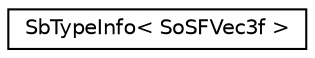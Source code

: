 digraph "Graphical Class Hierarchy"
{
 // LATEX_PDF_SIZE
  edge [fontname="Helvetica",fontsize="10",labelfontname="Helvetica",labelfontsize="10"];
  node [fontname="Helvetica",fontsize="10",shape=record];
  rankdir="LR";
  Node0 [label="SbTypeInfo\< SoSFVec3f \>",height=0.2,width=0.4,color="black", fillcolor="white", style="filled",URL="$structSbTypeInfo_3_01SoSFVec3f_01_4.html",tooltip=" "];
}
